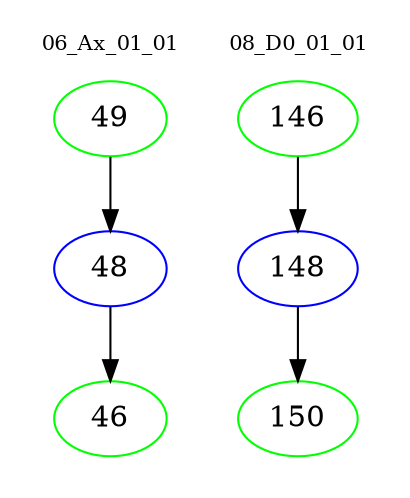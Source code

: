 digraph{
subgraph cluster_0 {
color = white
label = "06_Ax_01_01";
fontsize=10;
T0_49 [label="49", color="green"]
T0_49 -> T0_48 [color="black"]
T0_48 [label="48", color="blue"]
T0_48 -> T0_46 [color="black"]
T0_46 [label="46", color="green"]
}
subgraph cluster_1 {
color = white
label = "08_D0_01_01";
fontsize=10;
T1_146 [label="146", color="green"]
T1_146 -> T1_148 [color="black"]
T1_148 [label="148", color="blue"]
T1_148 -> T1_150 [color="black"]
T1_150 [label="150", color="green"]
}
}
